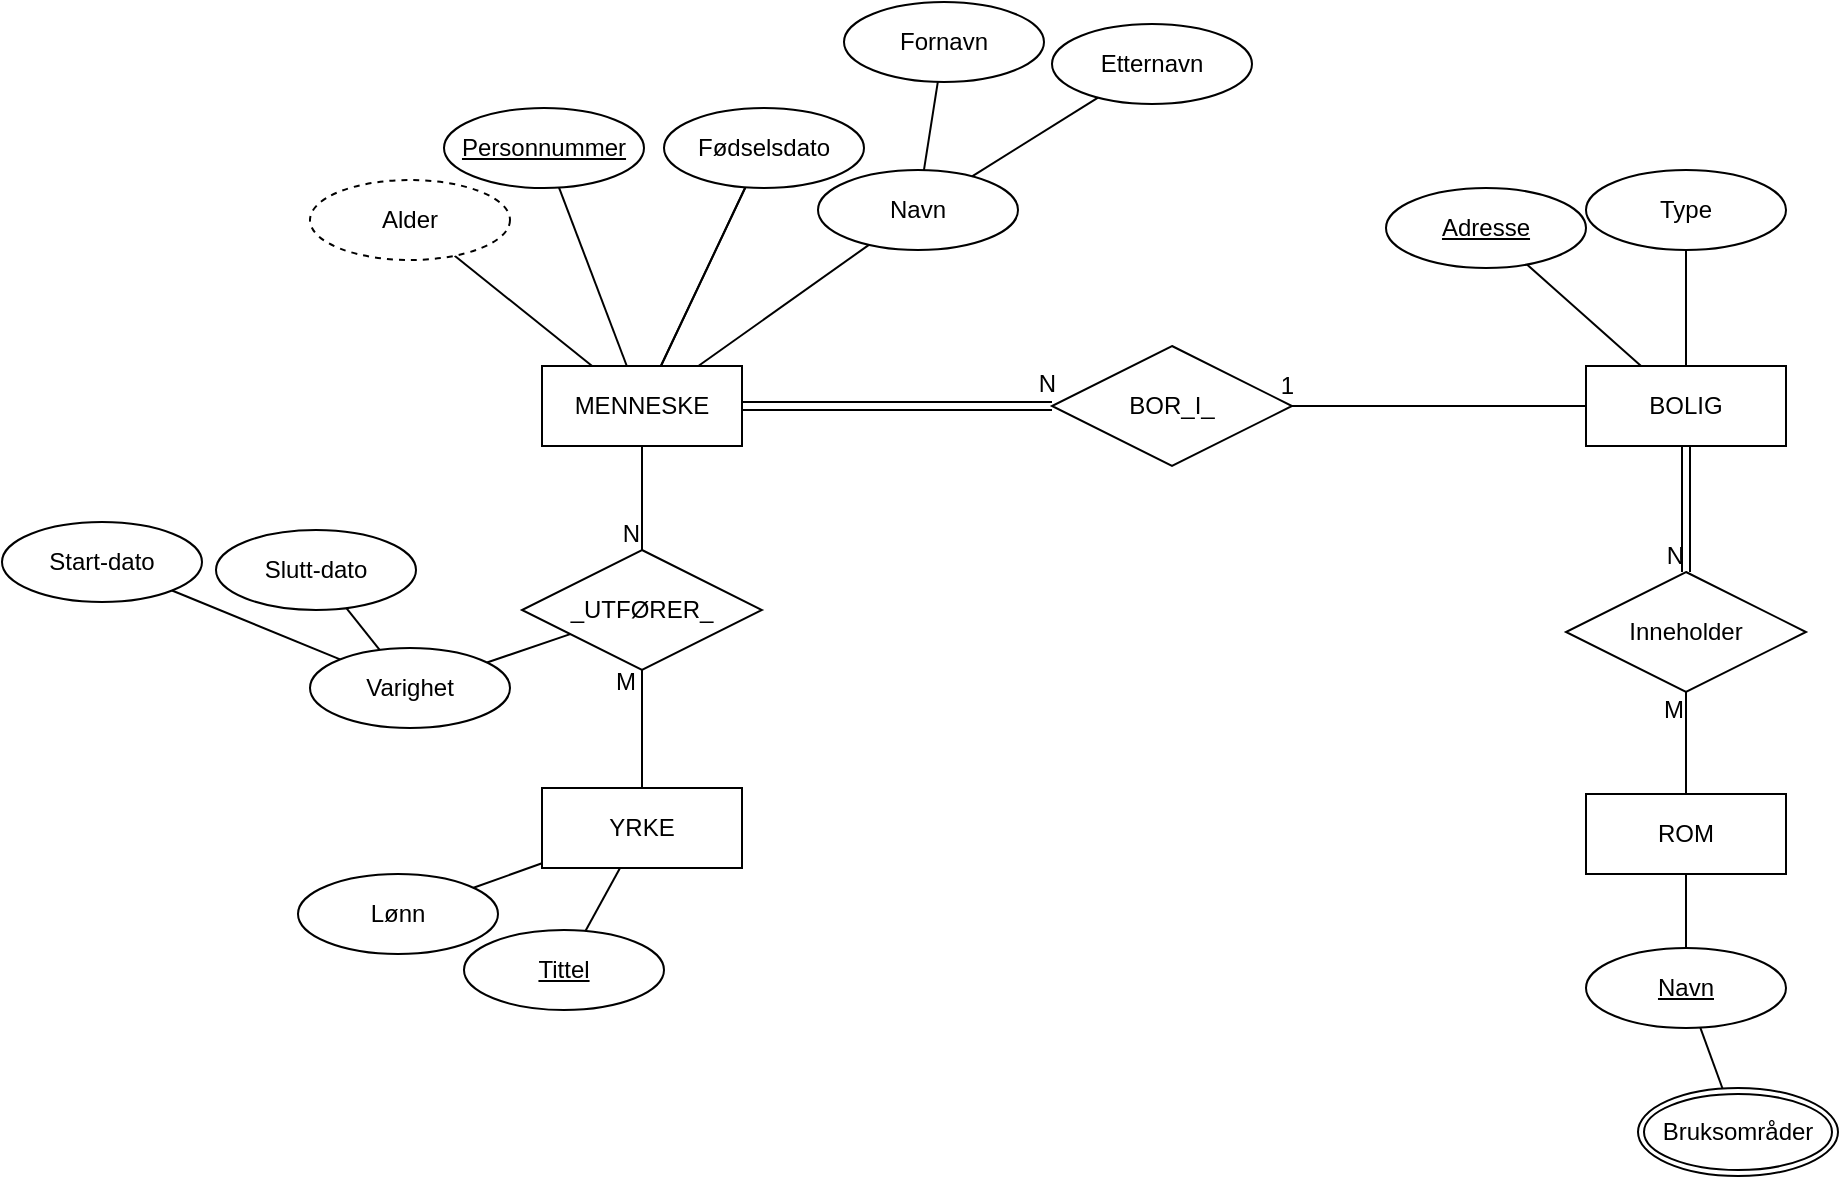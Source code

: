 <mxfile version="21.8.2" type="github">
  <diagram name="Page-1" id="MlACPp09vxhvRzGEfi5b">
    <mxGraphModel dx="1434" dy="792" grid="0" gridSize="10" guides="1" tooltips="1" connect="1" arrows="1" fold="1" page="1" pageScale="1" pageWidth="1169" pageHeight="827" math="0" shadow="0">
      <root>
        <mxCell id="0" />
        <mxCell id="1" parent="0" />
        <mxCell id="E3Pp-At-6XJwBiac3S8Q-1" value="MENNESKE" style="whiteSpace=wrap;html=1;align=center;" parent="1" vertex="1">
          <mxGeometry x="280" y="363" width="100" height="40" as="geometry" />
        </mxCell>
        <mxCell id="E3Pp-At-6XJwBiac3S8Q-3" value="Navn" style="ellipse;whiteSpace=wrap;html=1;align=center;" parent="1" vertex="1">
          <mxGeometry x="418" y="265" width="100" height="40" as="geometry" />
        </mxCell>
        <mxCell id="E3Pp-At-6XJwBiac3S8Q-4" value="Personnummer" style="ellipse;whiteSpace=wrap;html=1;align=center;fontStyle=4;" parent="1" vertex="1">
          <mxGeometry x="231" y="234" width="100" height="40" as="geometry" />
        </mxCell>
        <mxCell id="E3Pp-At-6XJwBiac3S8Q-7" value="" style="endArrow=none;html=1;rounded=0;" parent="1" source="E3Pp-At-6XJwBiac3S8Q-1" target="E3Pp-At-6XJwBiac3S8Q-5" edge="1">
          <mxGeometry relative="1" as="geometry">
            <mxPoint x="597" y="373" as="sourcePoint" />
            <mxPoint x="757" y="373" as="targetPoint" />
          </mxGeometry>
        </mxCell>
        <mxCell id="E3Pp-At-6XJwBiac3S8Q-8" value="" style="endArrow=none;html=1;rounded=0;" parent="1" source="E3Pp-At-6XJwBiac3S8Q-1" target="E3Pp-At-6XJwBiac3S8Q-3" edge="1">
          <mxGeometry relative="1" as="geometry">
            <mxPoint x="383" y="373" as="sourcePoint" />
            <mxPoint x="491" y="311" as="targetPoint" />
          </mxGeometry>
        </mxCell>
        <mxCell id="E3Pp-At-6XJwBiac3S8Q-9" value="" style="endArrow=none;html=1;rounded=0;" parent="1" source="E3Pp-At-6XJwBiac3S8Q-1" target="E3Pp-At-6XJwBiac3S8Q-34" edge="1">
          <mxGeometry relative="1" as="geometry">
            <mxPoint x="360" y="373" as="sourcePoint" />
            <mxPoint x="338" y="207" as="targetPoint" />
          </mxGeometry>
        </mxCell>
        <mxCell id="E3Pp-At-6XJwBiac3S8Q-10" value="" style="endArrow=none;html=1;rounded=0;" parent="1" source="E3Pp-At-6XJwBiac3S8Q-1" target="E3Pp-At-6XJwBiac3S8Q-4" edge="1">
          <mxGeometry relative="1" as="geometry">
            <mxPoint x="342" y="373" as="sourcePoint" />
            <mxPoint x="318" y="301" as="targetPoint" />
          </mxGeometry>
        </mxCell>
        <mxCell id="E3Pp-At-6XJwBiac3S8Q-11" value="" style="endArrow=none;html=1;rounded=0;" parent="1" source="E3Pp-At-6XJwBiac3S8Q-1" target="E3Pp-At-6XJwBiac3S8Q-5" edge="1">
          <mxGeometry relative="1" as="geometry">
            <mxPoint x="336" y="363" as="sourcePoint" />
            <mxPoint x="313" y="107" as="targetPoint" />
          </mxGeometry>
        </mxCell>
        <mxCell id="E3Pp-At-6XJwBiac3S8Q-5" value="Fødselsdato" style="ellipse;whiteSpace=wrap;html=1;align=center;" parent="1" vertex="1">
          <mxGeometry x="341" y="234" width="100" height="40" as="geometry" />
        </mxCell>
        <mxCell id="E3Pp-At-6XJwBiac3S8Q-12" value="BOLIG" style="whiteSpace=wrap;html=1;align=center;" parent="1" vertex="1">
          <mxGeometry x="802" y="363" width="100" height="40" as="geometry" />
        </mxCell>
        <mxCell id="E3Pp-At-6XJwBiac3S8Q-13" value="Adresse" style="ellipse;whiteSpace=wrap;html=1;align=center;fontStyle=4;" parent="1" vertex="1">
          <mxGeometry x="702" y="274" width="100" height="40" as="geometry" />
        </mxCell>
        <mxCell id="E3Pp-At-6XJwBiac3S8Q-14" value="Type" style="ellipse;whiteSpace=wrap;html=1;align=center;" parent="1" vertex="1">
          <mxGeometry x="802" y="265" width="100" height="40" as="geometry" />
        </mxCell>
        <mxCell id="E3Pp-At-6XJwBiac3S8Q-15" value="" style="endArrow=none;html=1;rounded=0;" parent="1" source="E3Pp-At-6XJwBiac3S8Q-13" target="E3Pp-At-6XJwBiac3S8Q-12" edge="1">
          <mxGeometry relative="1" as="geometry">
            <mxPoint x="404" y="382" as="sourcePoint" />
            <mxPoint x="486" y="315" as="targetPoint" />
          </mxGeometry>
        </mxCell>
        <mxCell id="E3Pp-At-6XJwBiac3S8Q-16" value="" style="endArrow=none;html=1;rounded=0;" parent="1" source="E3Pp-At-6XJwBiac3S8Q-14" target="E3Pp-At-6XJwBiac3S8Q-12" edge="1">
          <mxGeometry relative="1" as="geometry">
            <mxPoint x="734" y="319" as="sourcePoint" />
            <mxPoint x="761" y="382" as="targetPoint" />
          </mxGeometry>
        </mxCell>
        <mxCell id="E3Pp-At-6XJwBiac3S8Q-22" value="" style="endArrow=none;html=1;rounded=0;" parent="1" source="ySDV9l042h74OkCWx42R-8" target="ySDV9l042h74OkCWx42R-9" edge="1">
          <mxGeometry relative="1" as="geometry">
            <mxPoint x="1012.028" y="753.765" as="sourcePoint" />
            <mxPoint x="881.984" y="668.087" as="targetPoint" />
          </mxGeometry>
        </mxCell>
        <mxCell id="E3Pp-At-6XJwBiac3S8Q-25" value="" style="endArrow=none;html=1;rounded=0;" parent="1" source="E3Pp-At-6XJwBiac3S8Q-28" target="ySDV9l042h74OkCWx42R-9" edge="1">
          <mxGeometry relative="1" as="geometry">
            <mxPoint x="969.603" y="209.977" as="sourcePoint" />
            <mxPoint x="870.967" y="670.083" as="targetPoint" />
          </mxGeometry>
        </mxCell>
        <mxCell id="E3Pp-At-6XJwBiac3S8Q-26" value="_UTFØRER_" style="shape=rhombus;perimeter=rhombusPerimeter;whiteSpace=wrap;html=1;align=center;" parent="1" vertex="1">
          <mxGeometry x="270" y="455" width="120" height="60" as="geometry" />
        </mxCell>
        <mxCell id="E3Pp-At-6XJwBiac3S8Q-27" value="YRKE" style="whiteSpace=wrap;html=1;align=center;" parent="1" vertex="1">
          <mxGeometry x="280" y="574" width="100" height="40" as="geometry" />
        </mxCell>
        <mxCell id="E3Pp-At-6XJwBiac3S8Q-28" value="Bruksområder" style="ellipse;shape=doubleEllipse;margin=3;whiteSpace=wrap;html=1;align=center;" parent="1" vertex="1">
          <mxGeometry x="828" y="724" width="100" height="44" as="geometry" />
        </mxCell>
        <mxCell id="E3Pp-At-6XJwBiac3S8Q-34" value="Alder" style="ellipse;whiteSpace=wrap;html=1;align=center;dashed=1;" parent="1" vertex="1">
          <mxGeometry x="164" y="270" width="100" height="40" as="geometry" />
        </mxCell>
        <mxCell id="E3Pp-At-6XJwBiac3S8Q-35" value="BOR_I_" style="shape=rhombus;perimeter=rhombusPerimeter;whiteSpace=wrap;html=1;align=center;" parent="1" vertex="1">
          <mxGeometry x="535" y="353" width="120" height="60" as="geometry" />
        </mxCell>
        <mxCell id="E3Pp-At-6XJwBiac3S8Q-41" value="" style="endArrow=none;html=1;rounded=0;" parent="1" source="E3Pp-At-6XJwBiac3S8Q-12" target="E3Pp-At-6XJwBiac3S8Q-35" edge="1">
          <mxGeometry relative="1" as="geometry">
            <mxPoint x="622" y="422" as="sourcePoint" />
            <mxPoint x="782" y="422" as="targetPoint" />
          </mxGeometry>
        </mxCell>
        <mxCell id="E3Pp-At-6XJwBiac3S8Q-42" value="&lt;div&gt;1&lt;br&gt;&lt;/div&gt;" style="resizable=0;html=1;whiteSpace=wrap;align=right;verticalAlign=bottom;" parent="E3Pp-At-6XJwBiac3S8Q-41" connectable="0" vertex="1">
          <mxGeometry x="1" relative="1" as="geometry">
            <mxPoint x="2" y="-2" as="offset" />
          </mxGeometry>
        </mxCell>
        <mxCell id="E3Pp-At-6XJwBiac3S8Q-43" value="" style="shape=link;html=1;rounded=0;" parent="1" source="E3Pp-At-6XJwBiac3S8Q-35" target="E3Pp-At-6XJwBiac3S8Q-1" edge="1">
          <mxGeometry relative="1" as="geometry">
            <mxPoint x="570" y="549" as="sourcePoint" />
            <mxPoint x="717" y="549" as="targetPoint" />
          </mxGeometry>
        </mxCell>
        <mxCell id="E3Pp-At-6XJwBiac3S8Q-44" value="N" style="resizable=0;html=1;whiteSpace=wrap;align=right;verticalAlign=bottom;" parent="E3Pp-At-6XJwBiac3S8Q-43" connectable="0" vertex="1">
          <mxGeometry x="1" relative="1" as="geometry">
            <mxPoint x="158" y="-3" as="offset" />
          </mxGeometry>
        </mxCell>
        <mxCell id="E3Pp-At-6XJwBiac3S8Q-48" value="Lønn" style="ellipse;whiteSpace=wrap;html=1;align=center;" parent="1" vertex="1">
          <mxGeometry x="158" y="617" width="100" height="40" as="geometry" />
        </mxCell>
        <mxCell id="E3Pp-At-6XJwBiac3S8Q-49" value="Tittel" style="ellipse;whiteSpace=wrap;html=1;align=center;fontStyle=4;" parent="1" vertex="1">
          <mxGeometry x="241" y="645" width="100" height="40" as="geometry" />
        </mxCell>
        <mxCell id="E3Pp-At-6XJwBiac3S8Q-50" value="" style="endArrow=none;html=1;rounded=0;" parent="1" source="E3Pp-At-6XJwBiac3S8Q-49" target="E3Pp-At-6XJwBiac3S8Q-27" edge="1">
          <mxGeometry relative="1" as="geometry">
            <mxPoint x="447.996" y="820.0" as="sourcePoint" />
            <mxPoint x="449.91" y="452" as="targetPoint" />
          </mxGeometry>
        </mxCell>
        <mxCell id="E3Pp-At-6XJwBiac3S8Q-51" value="" style="endArrow=none;html=1;rounded=0;" parent="1" source="E3Pp-At-6XJwBiac3S8Q-48" target="E3Pp-At-6XJwBiac3S8Q-27" edge="1">
          <mxGeometry relative="1" as="geometry">
            <mxPoint x="389" y="663" as="sourcePoint" />
            <mxPoint x="283" y="630" as="targetPoint" />
          </mxGeometry>
        </mxCell>
        <mxCell id="E3Pp-At-6XJwBiac3S8Q-52" value="Start-dato" style="ellipse;whiteSpace=wrap;html=1;align=center;" parent="1" vertex="1">
          <mxGeometry x="10" y="441" width="100" height="40" as="geometry" />
        </mxCell>
        <mxCell id="E3Pp-At-6XJwBiac3S8Q-53" value="" style="endArrow=none;html=1;rounded=0;" parent="1" source="Xpuq6Z0PTpo19ZMxPfMx-1" target="E3Pp-At-6XJwBiac3S8Q-26" edge="1">
          <mxGeometry relative="1" as="geometry">
            <mxPoint x="248" y="647" as="sourcePoint" />
            <mxPoint x="340" y="624" as="targetPoint" />
          </mxGeometry>
        </mxCell>
        <mxCell id="E3Pp-At-6XJwBiac3S8Q-54" value="Slutt-dato" style="ellipse;whiteSpace=wrap;html=1;align=center;" parent="1" vertex="1">
          <mxGeometry x="117" y="445" width="100" height="40" as="geometry" />
        </mxCell>
        <mxCell id="E3Pp-At-6XJwBiac3S8Q-55" value="" style="endArrow=none;html=1;rounded=0;" parent="1" source="E3Pp-At-6XJwBiac3S8Q-54" target="Xpuq6Z0PTpo19ZMxPfMx-1" edge="1">
          <mxGeometry relative="1" as="geometry">
            <mxPoint x="449" y="669" as="sourcePoint" />
            <mxPoint x="358" y="624" as="targetPoint" />
          </mxGeometry>
        </mxCell>
        <mxCell id="E3Pp-At-6XJwBiac3S8Q-56" value="" style="endArrow=none;html=1;rounded=0;exitX=0.5;exitY=1;exitDx=0;exitDy=0;" parent="1" source="E3Pp-At-6XJwBiac3S8Q-1" target="E3Pp-At-6XJwBiac3S8Q-26" edge="1">
          <mxGeometry relative="1" as="geometry">
            <mxPoint x="622" y="472" as="sourcePoint" />
            <mxPoint x="782" y="472" as="targetPoint" />
          </mxGeometry>
        </mxCell>
        <mxCell id="E3Pp-At-6XJwBiac3S8Q-57" value="N" style="resizable=0;html=1;whiteSpace=wrap;align=right;verticalAlign=bottom;" parent="E3Pp-At-6XJwBiac3S8Q-56" connectable="0" vertex="1">
          <mxGeometry x="1" relative="1" as="geometry" />
        </mxCell>
        <mxCell id="E3Pp-At-6XJwBiac3S8Q-58" value="" style="endArrow=none;html=1;rounded=0;" parent="1" source="E3Pp-At-6XJwBiac3S8Q-27" target="E3Pp-At-6XJwBiac3S8Q-26" edge="1">
          <mxGeometry relative="1" as="geometry">
            <mxPoint x="340" y="413" as="sourcePoint" />
            <mxPoint x="340" y="465" as="targetPoint" />
          </mxGeometry>
        </mxCell>
        <mxCell id="E3Pp-At-6XJwBiac3S8Q-59" value="M" style="resizable=0;html=1;whiteSpace=wrap;align=right;verticalAlign=bottom;" parent="E3Pp-At-6XJwBiac3S8Q-58" connectable="0" vertex="1">
          <mxGeometry x="1" relative="1" as="geometry">
            <mxPoint x="-2" y="14" as="offset" />
          </mxGeometry>
        </mxCell>
        <mxCell id="Xpuq6Z0PTpo19ZMxPfMx-1" value="Varighet" style="ellipse;whiteSpace=wrap;html=1;align=center;" parent="1" vertex="1">
          <mxGeometry x="164" y="504" width="100" height="40" as="geometry" />
        </mxCell>
        <mxCell id="Xpuq6Z0PTpo19ZMxPfMx-2" value="" style="endArrow=none;html=1;rounded=0;" parent="1" source="E3Pp-At-6XJwBiac3S8Q-52" target="Xpuq6Z0PTpo19ZMxPfMx-1" edge="1">
          <mxGeometry relative="1" as="geometry">
            <mxPoint x="459" y="679" as="sourcePoint" />
            <mxPoint x="461" y="653" as="targetPoint" />
          </mxGeometry>
        </mxCell>
        <mxCell id="ySDV9l042h74OkCWx42R-1" value="Fornavn" style="ellipse;whiteSpace=wrap;html=1;align=center;" vertex="1" parent="1">
          <mxGeometry x="431" y="181" width="100" height="40" as="geometry" />
        </mxCell>
        <mxCell id="ySDV9l042h74OkCWx42R-3" value="Etternavn" style="ellipse;whiteSpace=wrap;html=1;align=center;" vertex="1" parent="1">
          <mxGeometry x="535" y="192" width="100" height="40" as="geometry" />
        </mxCell>
        <mxCell id="ySDV9l042h74OkCWx42R-4" value="" style="endArrow=none;html=1;rounded=0;" edge="1" parent="1" source="E3Pp-At-6XJwBiac3S8Q-3" target="ySDV9l042h74OkCWx42R-1">
          <mxGeometry relative="1" as="geometry">
            <mxPoint x="368" y="373" as="sourcePoint" />
            <mxPoint x="453" y="312" as="targetPoint" />
          </mxGeometry>
        </mxCell>
        <mxCell id="ySDV9l042h74OkCWx42R-5" value="" style="endArrow=none;html=1;rounded=0;" edge="1" parent="1" source="E3Pp-At-6XJwBiac3S8Q-3" target="ySDV9l042h74OkCWx42R-3">
          <mxGeometry relative="1" as="geometry">
            <mxPoint x="477" y="285" as="sourcePoint" />
            <mxPoint x="492" y="222" as="targetPoint" />
          </mxGeometry>
        </mxCell>
        <mxCell id="ySDV9l042h74OkCWx42R-6" value="Inneholder" style="shape=rhombus;perimeter=rhombusPerimeter;whiteSpace=wrap;html=1;align=center;" vertex="1" parent="1">
          <mxGeometry x="792" y="466" width="120" height="60" as="geometry" />
        </mxCell>
        <mxCell id="ySDV9l042h74OkCWx42R-8" value="ROM" style="whiteSpace=wrap;html=1;align=center;" vertex="1" parent="1">
          <mxGeometry x="802" y="577" width="100" height="40" as="geometry" />
        </mxCell>
        <mxCell id="ySDV9l042h74OkCWx42R-9" value="Navn" style="ellipse;whiteSpace=wrap;html=1;align=center;fontStyle=4;" vertex="1" parent="1">
          <mxGeometry x="802" y="654" width="100" height="40" as="geometry" />
        </mxCell>
        <mxCell id="ySDV9l042h74OkCWx42R-11" value="" style="shape=link;html=1;rounded=0;" edge="1" parent="1" source="E3Pp-At-6XJwBiac3S8Q-12" target="ySDV9l042h74OkCWx42R-6">
          <mxGeometry relative="1" as="geometry">
            <mxPoint x="504" y="434" as="sourcePoint" />
            <mxPoint x="664" y="434" as="targetPoint" />
          </mxGeometry>
        </mxCell>
        <mxCell id="ySDV9l042h74OkCWx42R-12" value="N" style="resizable=0;html=1;whiteSpace=wrap;align=right;verticalAlign=bottom;" connectable="0" vertex="1" parent="ySDV9l042h74OkCWx42R-11">
          <mxGeometry x="1" relative="1" as="geometry" />
        </mxCell>
        <mxCell id="ySDV9l042h74OkCWx42R-13" value="" style="endArrow=none;html=1;rounded=0;" edge="1" parent="1" source="ySDV9l042h74OkCWx42R-8" target="ySDV9l042h74OkCWx42R-6">
          <mxGeometry relative="1" as="geometry">
            <mxPoint x="504" y="434" as="sourcePoint" />
            <mxPoint x="664" y="434" as="targetPoint" />
          </mxGeometry>
        </mxCell>
        <mxCell id="ySDV9l042h74OkCWx42R-14" value="M" style="resizable=0;html=1;whiteSpace=wrap;align=right;verticalAlign=bottom;" connectable="0" vertex="1" parent="ySDV9l042h74OkCWx42R-13">
          <mxGeometry x="1" relative="1" as="geometry">
            <mxPoint y="17" as="offset" />
          </mxGeometry>
        </mxCell>
      </root>
    </mxGraphModel>
  </diagram>
</mxfile>
